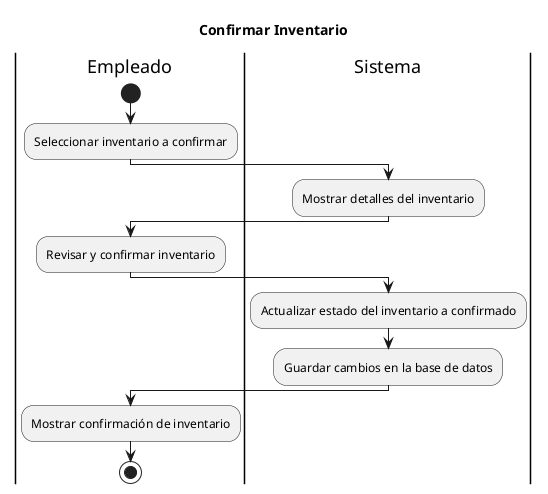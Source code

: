 @startuml da_Confirmar_Inventario
Title Confirmar Inventario
|Empleado|
start
:Seleccionar inventario a confirmar;
|Sistema|
:Mostrar detalles del inventario;
|Empleado|
:Revisar y confirmar inventario;
|Sistema|
:Actualizar estado del inventario a confirmado;
:Guardar cambios en la base de datos;
|Empleado|
:Mostrar confirmación de inventario;
stop
@enduml
